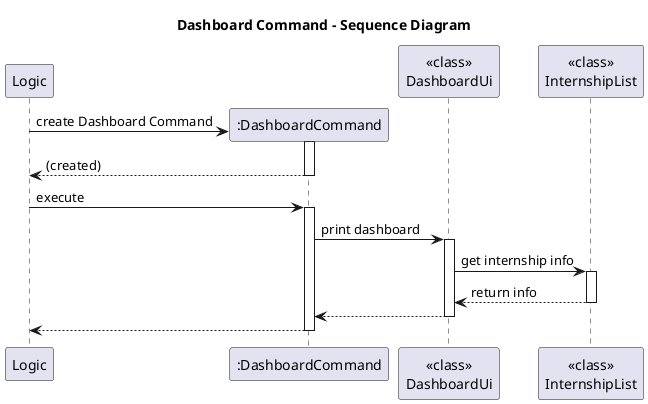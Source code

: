 @startuml
title Dashboard Command - Sequence Diagram

participant Logic
create ":DashboardCommand" as DC
participant "<<class>>\nDashboardUi" as DUi
participant "<<class>>\nInternshipList" as IL

Logic -> DC** : create Dashboard Command
activate DC
return (created)

Logic -> DC : execute
activate DC

DC -> DUi : print dashboard
activate DUi

DUi -> IL : get internship info
activate IL
IL --> DUi : return info
deactivate IL

DUi --> DC
deactivate DUi

DC --> Logic
deactivate DC
@enduml